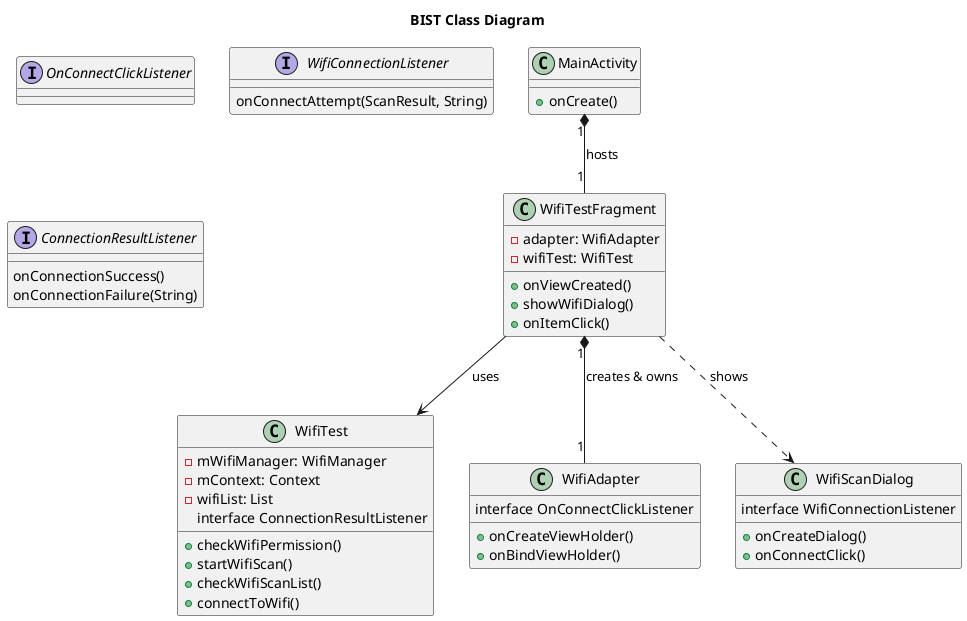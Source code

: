 @startuml

title BIST Class Diagram

  class MainActivity {
    + onCreate()
  }

  class WifiTestFragment {
    - adapter: WifiAdapter
    - wifiTest: WifiTest
    + onViewCreated()
    + showWifiDialog()
    + onItemClick()
  }

  class WifiTest {
    - mWifiManager: WifiManager
    - mContext: Context
    - wifiList: List
    interface ConnectionResultListener
    + checkWifiPermission()
    + startWifiScan()
    + checkWifiScanList()
    + connectToWifi()
  }

  class WifiAdapter {
    + onCreateViewHolder()
    + onBindViewHolder()
    interface OnConnectClickListener
  }

  class WifiScanDialog {
    interface WifiConnectionListener
    + onCreateDialog()
    + onConnectClick()
  }

  interface OnConnectClickListener
  interface WifiConnectionListener {
    onConnectAttempt(ScanResult, String)
  }
  interface ConnectionResultListener {
    onConnectionSuccess()
    onConnectionFailure(String)
  }

  ' --- 관계 정의 ---

  ' MainActivity는 WifiTestFragment를 호스팅합니다. (Composition)
  MainActivity "1" *-- "1" WifiTestFragment : hosts

  ' WifiTestFragment는 WifiAdapter를 생성하고 소유합니다. (Composition)
  WifiTestFragment "1" *-- "1" WifiAdapter : creates & owns

  ' WifiTestFragment는 WifiTest 클래스를 사용하여 비즈니스 로직을 처리합니다. (Association)
  WifiTestFragment --> WifiTest : uses

  ' WifiTestFragment는 사용자가 항목을 클릭하면 WifiScanDialog를 보여줍니다. (Dependency)
  WifiTestFragment ..> WifiScanDialog : shows

@enduml
